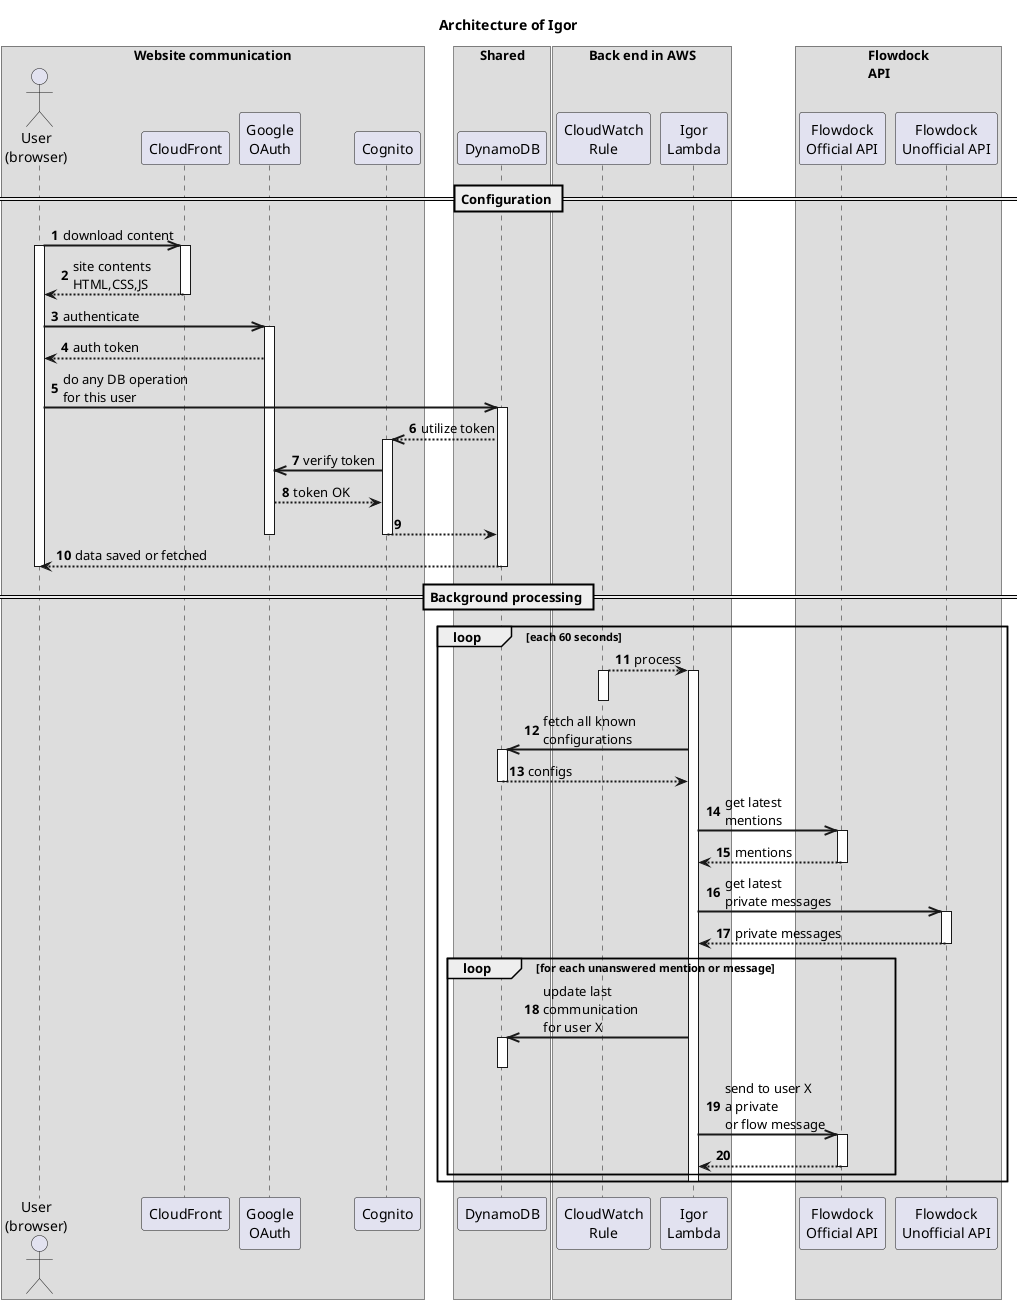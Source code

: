 @startuml

title Architecture of Igor

autonumber
skinparam sequenceArrowThickness 2

box "Website communication"
actor "User\n(browser)" as user
participant "CloudFront" as front
participant "Google\nOAuth" as google
participant "Cognito" as cognito
endbox

box "Shared"
participant DynamoDB as db
endbox

box "Back end in AWS"
participant "CloudWatch\nRule" as cron
participant "Igor\nLambda" as lambda
endbox

box "Flowdock\nAPI"
participant "Flowdock\nOfficial API" as flowdock
participant "Flowdock\nUnofficial API" as flowdock_xhr
endbox

== Configuration ==

user ->> front: download content
activate user

activate front
front --> user: site contents\nHTML,CSS,JS
deactivate front

user ->> google: authenticate
activate google
google --> user: auth token

user ->> db: do any DB operation\nfor this user
activate db
db -->> cognito: utilize token
activate cognito
cognito ->> google: verify token
google --> cognito: token OK
cognito --> db: 
deactivate google
deactivate cognito

db --> user: data saved or fetched
deactivate db

deactivate user

== Background processing ==

loop each 60 seconds

    cron --> lambda: process
    activate cron
    deactivate cron

    activate lambda
    lambda ->> db: fetch all known\nconfigurations
    activate db
    db --> lambda: configs
    deactivate db

    lambda ->> flowdock: get latest \nmentions 
    activate flowdock
    flowdock --> lambda: mentions
    deactivate flowdock

    lambda ->> flowdock_xhr: get latest \nprivate messages 
    activate flowdock_xhr
    flowdock_xhr --> lambda: private messages
    deactivate flowdock_xhr

    loop for each <b>unanswered</b> mention or message
        lambda ->> db: update last\ncommunication\nfor user X
        activate db
        deactivate db
        lambda ->> flowdock: send to user X\na private\nor flow message
        activate flowdock
        flowdock --> lambda 
        deactivate flowdock
    end

    deactivate lambda

end

@enduml